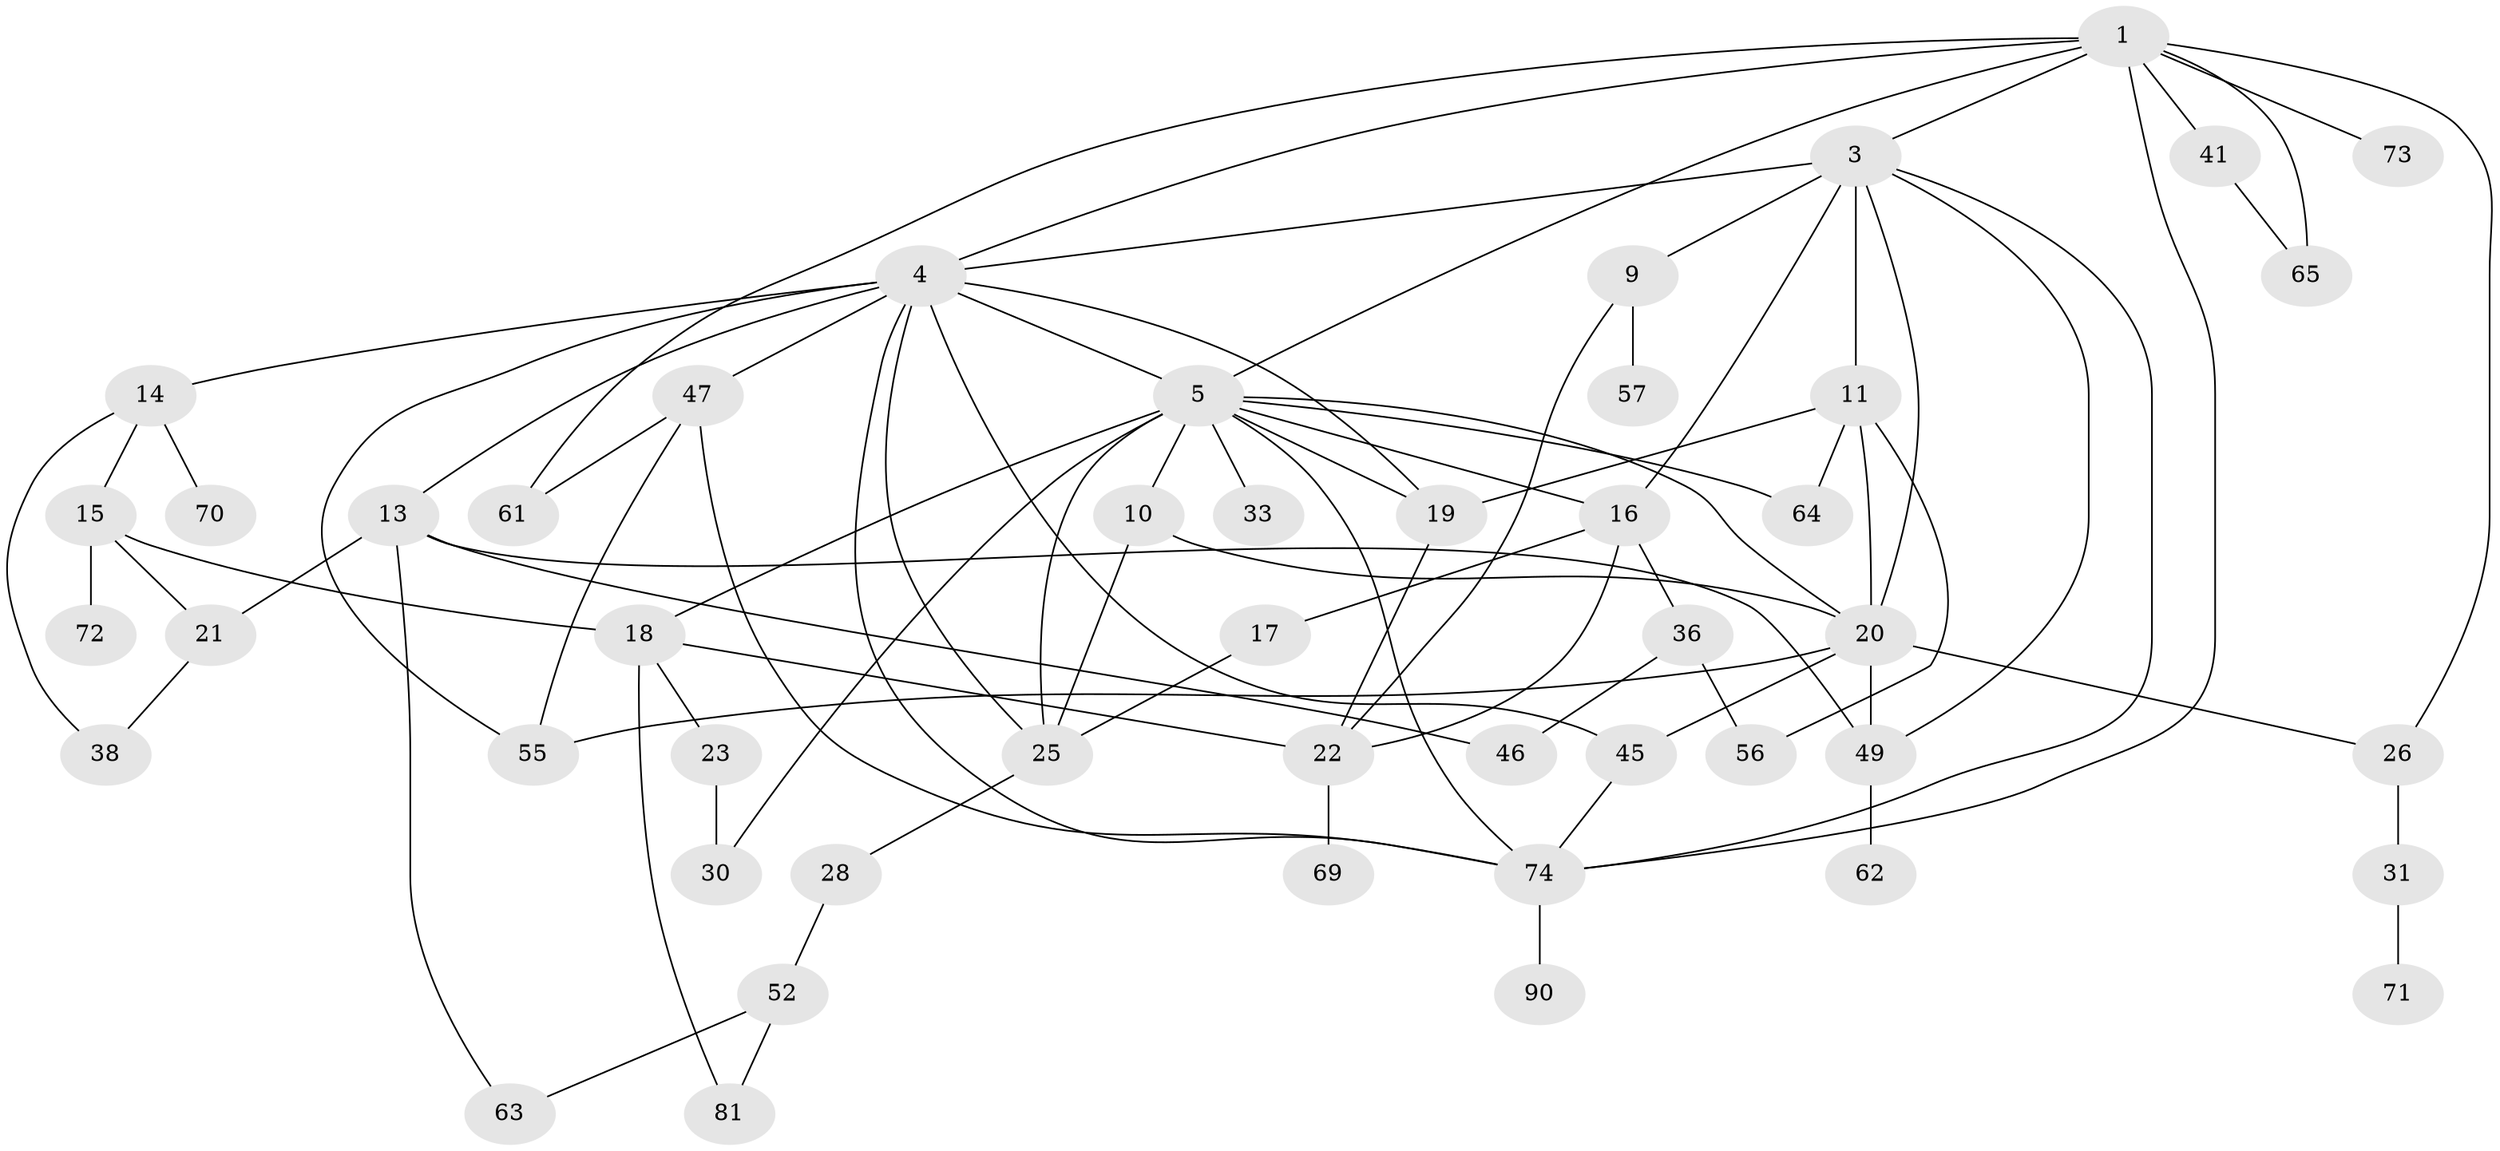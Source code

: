 // original degree distribution, {4: 0.19791666666666666, 3: 0.19791666666666666, 5: 0.052083333333333336, 8: 0.010416666666666666, 9: 0.010416666666666666, 7: 0.020833333333333332, 2: 0.2916666666666667, 6: 0.020833333333333332, 1: 0.19791666666666666}
// Generated by graph-tools (version 1.1) at 2025/13/03/09/25 04:13:34]
// undirected, 48 vertices, 83 edges
graph export_dot {
graph [start="1"]
  node [color=gray90,style=filled];
  1 [super="+2"];
  3 [super="+8+24"];
  4 [super="+6+35+12"];
  5 [super="+91+7"];
  9 [super="+51"];
  10;
  11 [super="+43+86"];
  13 [super="+53"];
  14;
  15 [super="+37"];
  16;
  17;
  18 [super="+54+27"];
  19 [super="+85"];
  20 [super="+32+89"];
  21;
  22 [super="+39"];
  23;
  25 [super="+66+67+42"];
  26;
  28 [super="+78"];
  30;
  31;
  33;
  36;
  38;
  41 [super="+58"];
  45;
  46;
  47 [super="+93"];
  49;
  52 [super="+75"];
  55 [super="+76"];
  56;
  57 [super="+79"];
  61;
  62 [super="+84"];
  63;
  64;
  65;
  69;
  70;
  71;
  72;
  73;
  74 [super="+82"];
  81 [super="+88"];
  90 [super="+92"];
  1 -- 3;
  1 -- 26;
  1 -- 41;
  1 -- 65;
  1 -- 4;
  1 -- 5;
  1 -- 73;
  1 -- 74;
  1 -- 61;
  3 -- 4 [weight=2];
  3 -- 49;
  3 -- 16;
  3 -- 9;
  3 -- 11 [weight=2];
  3 -- 74;
  3 -- 20;
  4 -- 13;
  4 -- 45;
  4 -- 19;
  4 -- 5 [weight=2];
  4 -- 55;
  4 -- 47;
  4 -- 25;
  4 -- 74;
  4 -- 14;
  5 -- 19;
  5 -- 33;
  5 -- 64;
  5 -- 10;
  5 -- 74;
  5 -- 16;
  5 -- 25;
  5 -- 30;
  5 -- 20;
  5 -- 18 [weight=2];
  9 -- 22;
  9 -- 57;
  10 -- 20;
  10 -- 25;
  11 -- 20;
  11 -- 64;
  11 -- 19;
  11 -- 56;
  13 -- 21;
  13 -- 49;
  13 -- 46;
  13 -- 63;
  14 -- 15;
  14 -- 70;
  14 -- 38;
  15 -- 18;
  15 -- 21;
  15 -- 72;
  16 -- 17;
  16 -- 36;
  16 -- 22;
  17 -- 25;
  18 -- 23;
  18 -- 81;
  18 -- 22;
  19 -- 22;
  20 -- 49;
  20 -- 55 [weight=2];
  20 -- 45;
  20 -- 26;
  21 -- 38;
  22 -- 69;
  23 -- 30;
  25 -- 28;
  26 -- 31;
  28 -- 52 [weight=2];
  31 -- 71;
  36 -- 46;
  36 -- 56;
  41 -- 65;
  45 -- 74;
  47 -- 74;
  47 -- 61;
  47 -- 55;
  49 -- 62;
  52 -- 63;
  52 -- 81;
  74 -- 90;
}

